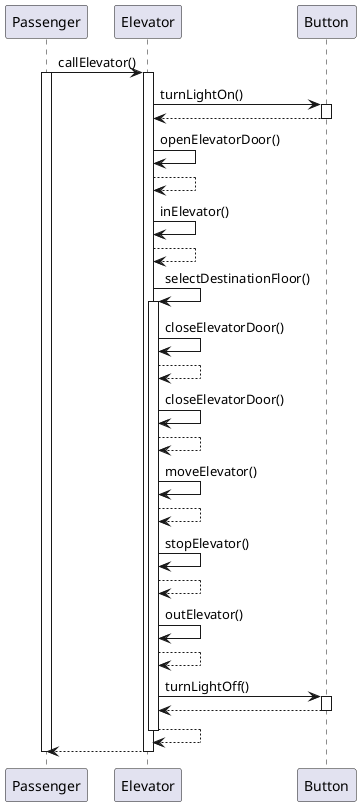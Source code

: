 @startuml

participant Passenger
participant Elevator
participant Button

Passenger->Elevator : callElevator()
activate Passenger
activate Elevator
Elevator->Button : turnLightOn()
activate Button
Button-->Elevator
deactivate Button
Elevator->Elevator : openElevatorDoor()
Elevator-->Elevator
Elevator->Elevator : inElevator()
Elevator-->Elevator
Elevator->Elevator : selectDestinationFloor()
activate Elevator
Elevator->Elevator : closeElevatorDoor()
Elevator-->Elevator
Elevator->Elevator : closeElevatorDoor()
Elevator-->Elevator
Elevator->Elevator : moveElevator()
Elevator-->Elevator
Elevator->Elevator : stopElevator()
Elevator-->Elevator
Elevator->Elevator : outElevator()
Elevator-->Elevator
Elevator->Button : turnLightOff()
activate Button
Button-->Elevator
deactivate Button
Elevator-->Elevator
deactivate Elevator
Elevator-->Passenger
deactivate Elevator
deactivate Passenger
@enduml